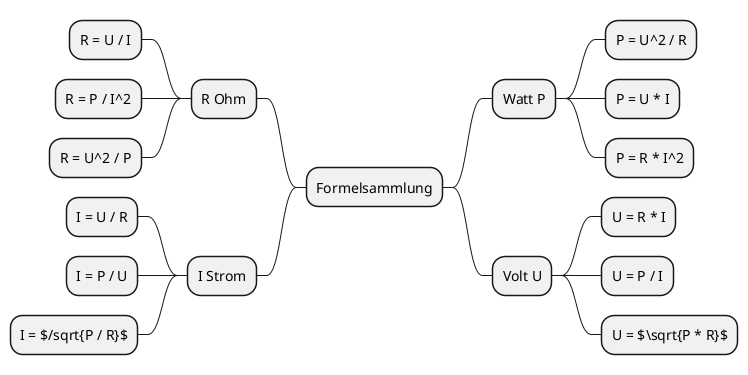 @startmindmap
+ Formelsammlung
++ Watt P
+++ P = U^2 / R
+++ P = U * I
+++ P = R * I^2

++ Volt U
+++ U = R * I
+++ U = P / I
+++ U = $\sqrt{P * R}$

-- R Ohm
--- R = U / I
--- R = P / I^2
--- R = U^2 / P

-- I Strom
--- I = U / R
--- I = P / U
--- I = $/sqrt{P / R}$

@endmindmap


